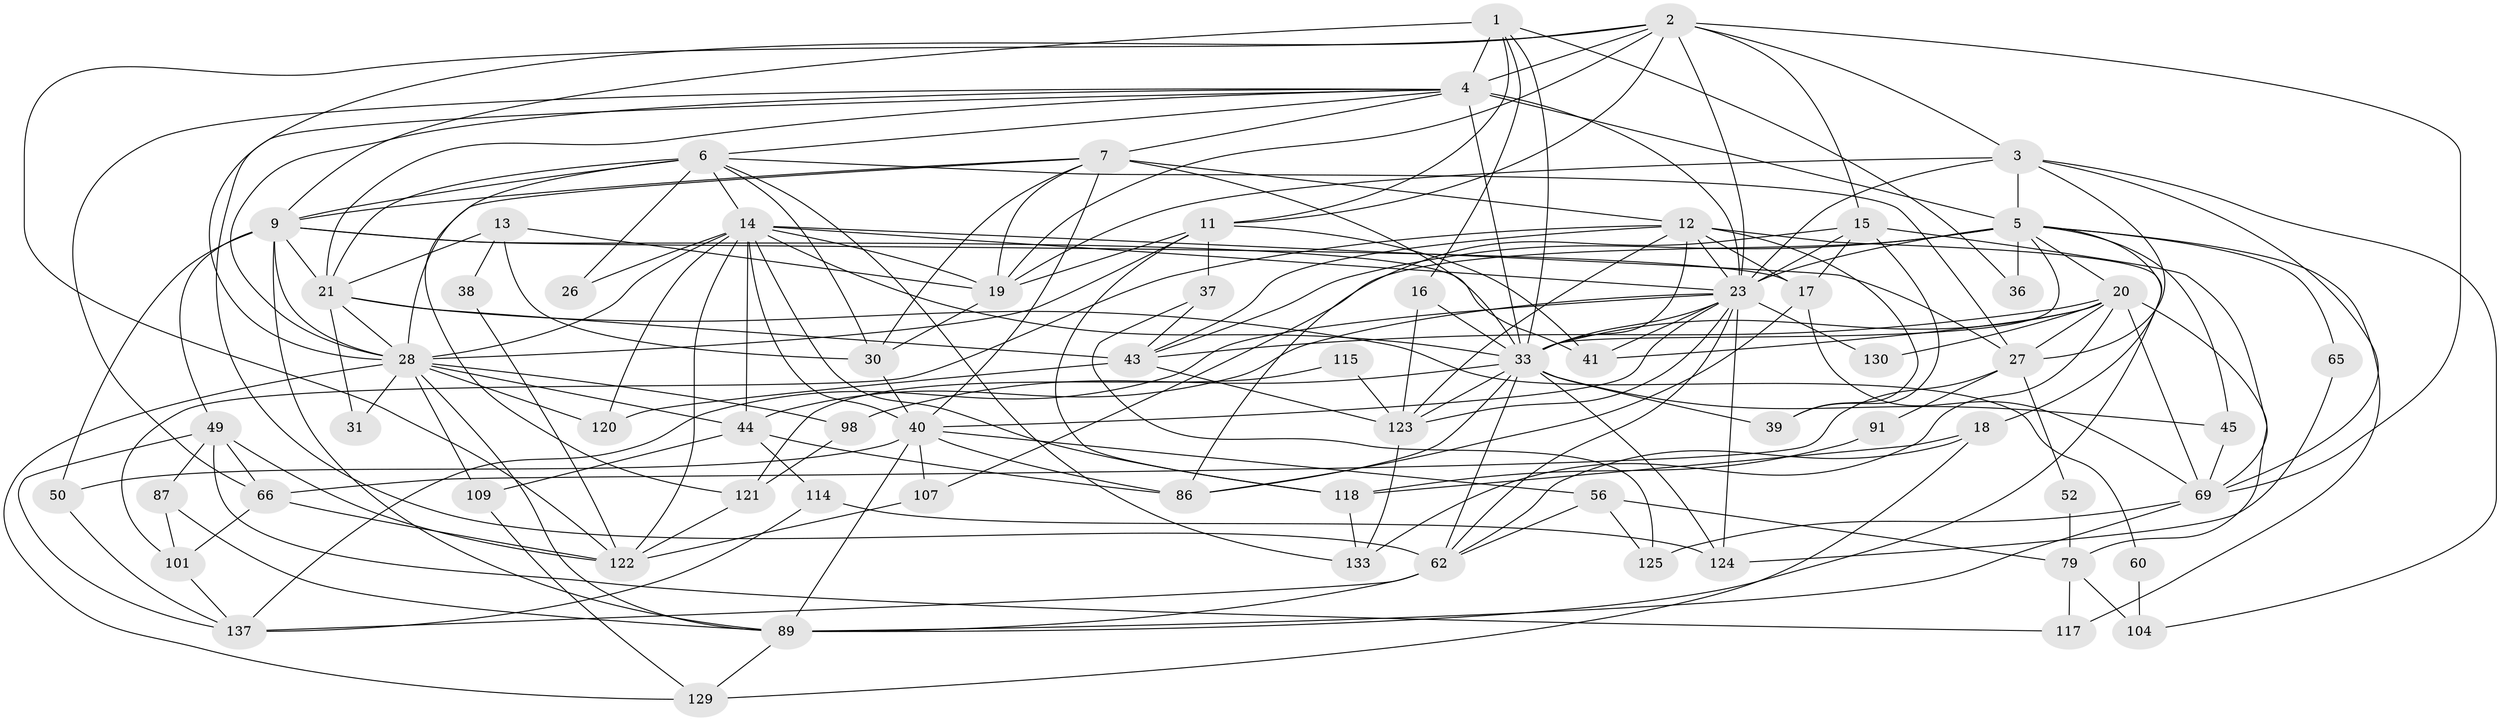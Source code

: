 // original degree distribution, {2: 0.145985401459854, 6: 0.08029197080291971, 3: 0.31386861313868614, 8: 0.0364963503649635, 4: 0.2116788321167883, 5: 0.17518248175182483, 7: 0.029197080291970802, 9: 0.0072992700729927005}
// Generated by graph-tools (version 1.1) at 2025/19/03/04/25 18:19:01]
// undirected, 68 vertices, 191 edges
graph export_dot {
graph [start="1"]
  node [color=gray90,style=filled];
  1 [super="+32"];
  2 [super="+67+80"];
  3 [super="+68+99"];
  4 [super="+54+92"];
  5 [super="+127+8"];
  6 [super="+134+10"];
  7 [super="+113"];
  9 [super="+61"];
  11 [super="+63+76"];
  12 [super="+73+24"];
  13;
  14 [super="+116"];
  15 [super="+85"];
  16;
  17 [super="+53"];
  18 [super="+35"];
  19 [super="+58"];
  20 [super="+42"];
  21 [super="+22"];
  23 [super="+25+46+48"];
  26;
  27 [super="+34"];
  28 [super="+90+64"];
  30 [super="+83+84"];
  31;
  33 [super="+59+57+77"];
  36 [super="+72"];
  37;
  38;
  39;
  40 [super="+105+103"];
  41;
  43 [super="+88+108"];
  44 [super="+74"];
  45;
  49 [super="+51"];
  50;
  52;
  56;
  60;
  62 [super="+82+93"];
  65;
  66 [super="+78"];
  69 [super="+75"];
  79;
  86;
  87;
  89 [super="+106"];
  91;
  98;
  101;
  104;
  107;
  109 [super="+119"];
  114;
  115;
  117;
  118;
  120;
  121;
  122 [super="+132"];
  123;
  124;
  125;
  129;
  130;
  133;
  137;
  1 -- 4 [weight=3];
  1 -- 16;
  1 -- 33;
  1 -- 36;
  1 -- 9;
  1 -- 11;
  2 -- 11;
  2 -- 122;
  2 -- 19;
  2 -- 4;
  2 -- 28;
  2 -- 15;
  2 -- 69;
  2 -- 3;
  2 -- 23;
  3 -- 23;
  3 -- 5;
  3 -- 69;
  3 -- 27;
  3 -- 19;
  3 -- 104;
  4 -- 23 [weight=2];
  4 -- 28;
  4 -- 33 [weight=2];
  4 -- 66;
  4 -- 7 [weight=2];
  4 -- 62 [weight=2];
  4 -- 5;
  4 -- 21;
  4 -- 6;
  5 -- 107;
  5 -- 117;
  5 -- 23;
  5 -- 65;
  5 -- 33;
  5 -- 36 [weight=2];
  5 -- 45;
  5 -- 18;
  5 -- 43 [weight=2];
  5 -- 20;
  6 -- 26;
  6 -- 30;
  6 -- 9;
  6 -- 27;
  6 -- 133;
  6 -- 21 [weight=2];
  6 -- 121;
  6 -- 14;
  7 -- 30;
  7 -- 28;
  7 -- 33;
  7 -- 19;
  7 -- 40;
  7 -- 9;
  7 -- 12;
  9 -- 17;
  9 -- 28;
  9 -- 49;
  9 -- 50 [weight=2];
  9 -- 41;
  9 -- 89;
  9 -- 21 [weight=2];
  11 -- 19;
  11 -- 118;
  11 -- 41;
  11 -- 37;
  11 -- 28;
  12 -- 123;
  12 -- 33;
  12 -- 17;
  12 -- 23;
  12 -- 39;
  12 -- 89;
  12 -- 43;
  12 -- 101;
  13 -- 19;
  13 -- 38;
  13 -- 30;
  13 -- 21;
  14 -- 118;
  14 -- 19;
  14 -- 120;
  14 -- 23;
  14 -- 40;
  14 -- 33;
  14 -- 26;
  14 -- 122;
  14 -- 27;
  14 -- 28;
  14 -- 44;
  15 -- 39;
  15 -- 86;
  15 -- 69;
  15 -- 17;
  15 -- 23;
  16 -- 123;
  16 -- 33;
  17 -- 69;
  17 -- 86;
  18 -- 62 [weight=2];
  18 -- 129;
  18 -- 118;
  19 -- 30;
  20 -- 27;
  20 -- 43;
  20 -- 33;
  20 -- 130;
  20 -- 69;
  20 -- 133;
  20 -- 41;
  20 -- 79;
  21 -- 60;
  21 -- 43;
  21 -- 28;
  21 -- 31;
  23 -- 123;
  23 -- 130;
  23 -- 137;
  23 -- 41;
  23 -- 44;
  23 -- 62;
  23 -- 33;
  23 -- 40;
  23 -- 124;
  27 -- 66;
  27 -- 91;
  27 -- 52;
  28 -- 89;
  28 -- 31;
  28 -- 109 [weight=2];
  28 -- 129;
  28 -- 98;
  28 -- 44;
  28 -- 120;
  30 -- 40;
  33 -- 45;
  33 -- 98;
  33 -- 39;
  33 -- 124;
  33 -- 123;
  33 -- 62;
  33 -- 86;
  37 -- 43;
  37 -- 125;
  38 -- 122;
  40 -- 56;
  40 -- 107;
  40 -- 86;
  40 -- 50;
  40 -- 89;
  43 -- 120;
  43 -- 123;
  44 -- 114;
  44 -- 109;
  44 -- 86;
  45 -- 69;
  49 -- 137;
  49 -- 117;
  49 -- 122;
  49 -- 66;
  49 -- 87;
  50 -- 137;
  52 -- 79;
  56 -- 79;
  56 -- 125;
  56 -- 62;
  60 -- 104;
  62 -- 137;
  62 -- 89;
  65 -- 124;
  66 -- 101;
  66 -- 122;
  69 -- 125;
  69 -- 89;
  79 -- 117;
  79 -- 104;
  87 -- 101;
  87 -- 89;
  89 -- 129;
  91 -- 118;
  98 -- 121;
  101 -- 137;
  107 -- 122;
  109 -- 129;
  114 -- 137;
  114 -- 124;
  115 -- 121;
  115 -- 123;
  118 -- 133;
  121 -- 122;
  123 -- 133;
}

